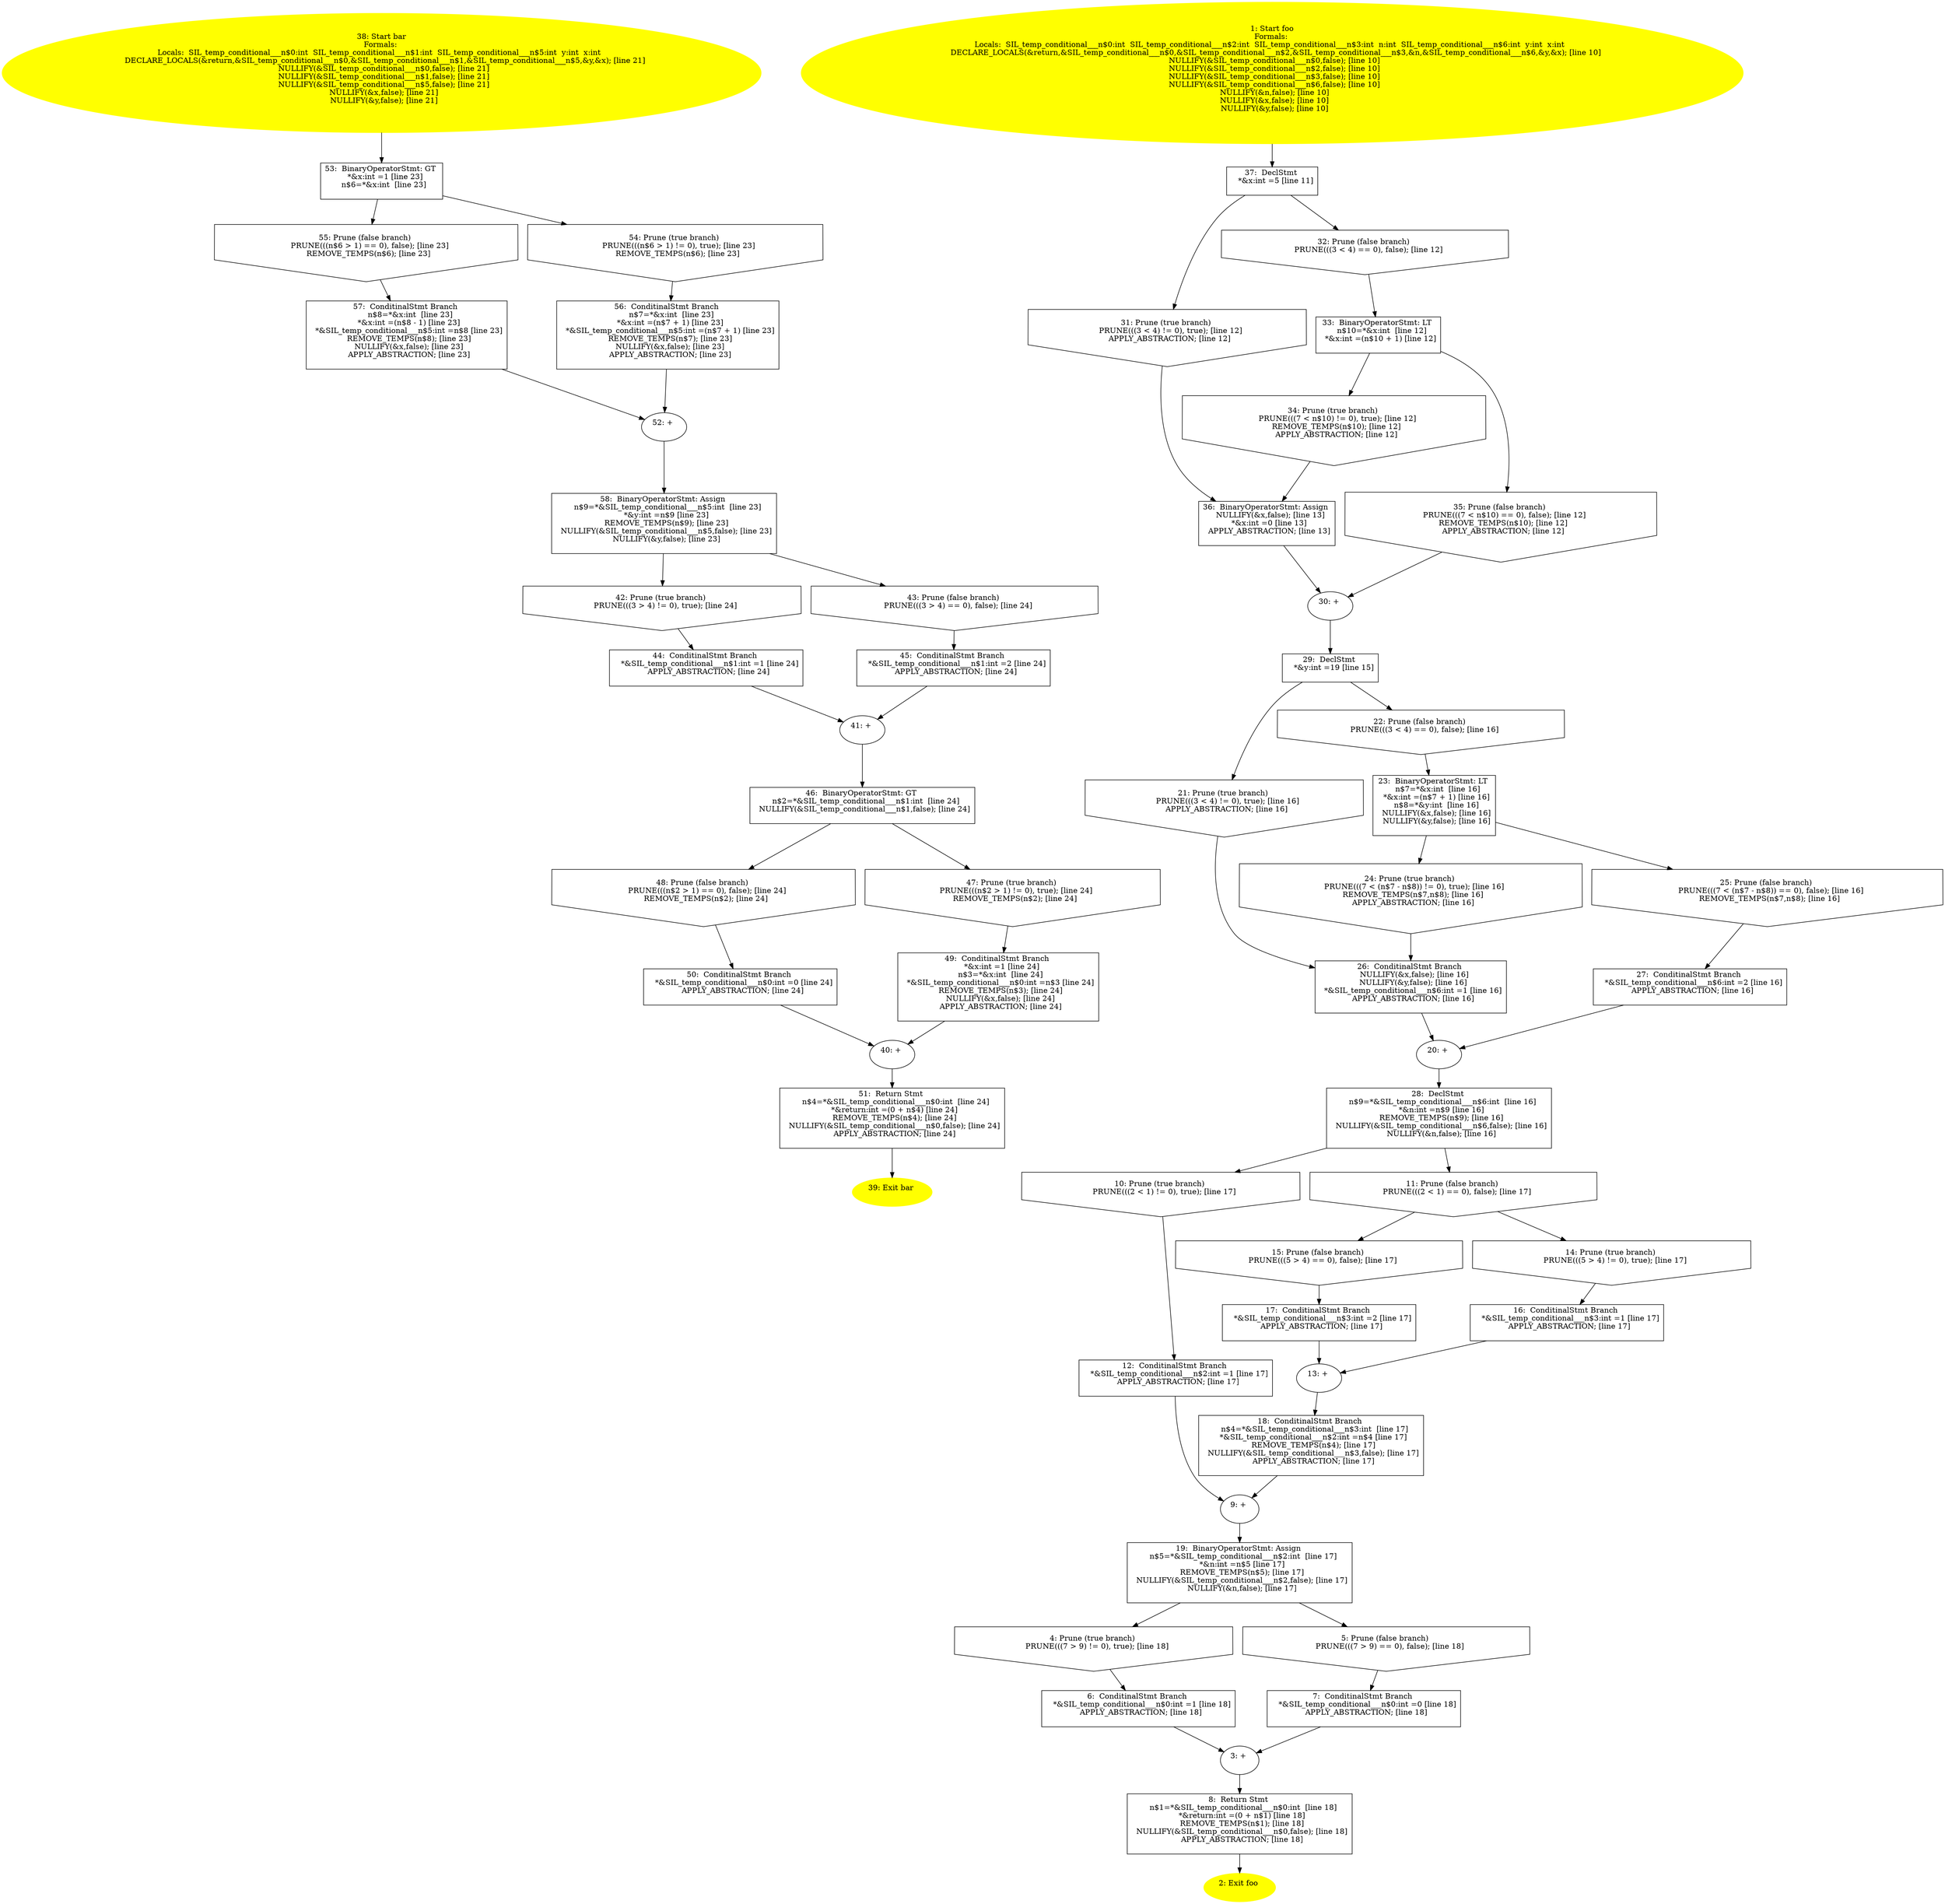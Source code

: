digraph iCFG {
58 [label="58:  BinaryOperatorStmt: Assign \n   n$9=*&SIL_temp_conditional___n$5:int  [line 23]\n  *&y:int =n$9 [line 23]\n  REMOVE_TEMPS(n$9); [line 23]\n  NULLIFY(&SIL_temp_conditional___n$5,false); [line 23]\n  NULLIFY(&y,false); [line 23]\n " shape="box"]
	

	 58 -> 42 ;
	 58 -> 43 ;
57 [label="57:  ConditinalStmt Branch \n   n$8=*&x:int  [line 23]\n  *&x:int =(n$8 - 1) [line 23]\n  *&SIL_temp_conditional___n$5:int =n$8 [line 23]\n  REMOVE_TEMPS(n$8); [line 23]\n  NULLIFY(&x,false); [line 23]\n  APPLY_ABSTRACTION; [line 23]\n " shape="box"]
	

	 57 -> 52 ;
56 [label="56:  ConditinalStmt Branch \n   n$7=*&x:int  [line 23]\n  *&x:int =(n$7 + 1) [line 23]\n  *&SIL_temp_conditional___n$5:int =(n$7 + 1) [line 23]\n  REMOVE_TEMPS(n$7); [line 23]\n  NULLIFY(&x,false); [line 23]\n  APPLY_ABSTRACTION; [line 23]\n " shape="box"]
	

	 56 -> 52 ;
55 [label="55: Prune (false branch) \n   PRUNE(((n$6 > 1) == 0), false); [line 23]\n  REMOVE_TEMPS(n$6); [line 23]\n " shape="invhouse"]
	

	 55 -> 57 ;
54 [label="54: Prune (true branch) \n   PRUNE(((n$6 > 1) != 0), true); [line 23]\n  REMOVE_TEMPS(n$6); [line 23]\n " shape="invhouse"]
	

	 54 -> 56 ;
53 [label="53:  BinaryOperatorStmt: GT \n   *&x:int =1 [line 23]\n  n$6=*&x:int  [line 23]\n " shape="box"]
	

	 53 -> 54 ;
	 53 -> 55 ;
52 [label="52: + \n  " ]
	

	 52 -> 58 ;
51 [label="51:  Return Stmt \n   n$4=*&SIL_temp_conditional___n$0:int  [line 24]\n  *&return:int =(0 + n$4) [line 24]\n  REMOVE_TEMPS(n$4); [line 24]\n  NULLIFY(&SIL_temp_conditional___n$0,false); [line 24]\n  APPLY_ABSTRACTION; [line 24]\n " shape="box"]
	

	 51 -> 39 ;
50 [label="50:  ConditinalStmt Branch \n   *&SIL_temp_conditional___n$0:int =0 [line 24]\n  APPLY_ABSTRACTION; [line 24]\n " shape="box"]
	

	 50 -> 40 ;
49 [label="49:  ConditinalStmt Branch \n   *&x:int =1 [line 24]\n  n$3=*&x:int  [line 24]\n  *&SIL_temp_conditional___n$0:int =n$3 [line 24]\n  REMOVE_TEMPS(n$3); [line 24]\n  NULLIFY(&x,false); [line 24]\n  APPLY_ABSTRACTION; [line 24]\n " shape="box"]
	

	 49 -> 40 ;
48 [label="48: Prune (false branch) \n   PRUNE(((n$2 > 1) == 0), false); [line 24]\n  REMOVE_TEMPS(n$2); [line 24]\n " shape="invhouse"]
	

	 48 -> 50 ;
47 [label="47: Prune (true branch) \n   PRUNE(((n$2 > 1) != 0), true); [line 24]\n  REMOVE_TEMPS(n$2); [line 24]\n " shape="invhouse"]
	

	 47 -> 49 ;
46 [label="46:  BinaryOperatorStmt: GT \n   n$2=*&SIL_temp_conditional___n$1:int  [line 24]\n  NULLIFY(&SIL_temp_conditional___n$1,false); [line 24]\n " shape="box"]
	

	 46 -> 47 ;
	 46 -> 48 ;
45 [label="45:  ConditinalStmt Branch \n   *&SIL_temp_conditional___n$1:int =2 [line 24]\n  APPLY_ABSTRACTION; [line 24]\n " shape="box"]
	

	 45 -> 41 ;
44 [label="44:  ConditinalStmt Branch \n   *&SIL_temp_conditional___n$1:int =1 [line 24]\n  APPLY_ABSTRACTION; [line 24]\n " shape="box"]
	

	 44 -> 41 ;
43 [label="43: Prune (false branch) \n   PRUNE(((3 > 4) == 0), false); [line 24]\n " shape="invhouse"]
	

	 43 -> 45 ;
42 [label="42: Prune (true branch) \n   PRUNE(((3 > 4) != 0), true); [line 24]\n " shape="invhouse"]
	

	 42 -> 44 ;
41 [label="41: + \n  " ]
	

	 41 -> 46 ;
40 [label="40: + \n  " ]
	

	 40 -> 51 ;
39 [label="39: Exit bar \n  " color=yellow style=filled]
	

38 [label="38: Start bar\nFormals: \nLocals:  SIL_temp_conditional___n$0:int  SIL_temp_conditional___n$1:int  SIL_temp_conditional___n$5:int  y:int  x:int  \n   DECLARE_LOCALS(&return,&SIL_temp_conditional___n$0,&SIL_temp_conditional___n$1,&SIL_temp_conditional___n$5,&y,&x); [line 21]\n  NULLIFY(&SIL_temp_conditional___n$0,false); [line 21]\n  NULLIFY(&SIL_temp_conditional___n$1,false); [line 21]\n  NULLIFY(&SIL_temp_conditional___n$5,false); [line 21]\n  NULLIFY(&x,false); [line 21]\n  NULLIFY(&y,false); [line 21]\n " color=yellow style=filled]
	

	 38 -> 53 ;
37 [label="37:  DeclStmt \n   *&x:int =5 [line 11]\n " shape="box"]
	

	 37 -> 31 ;
	 37 -> 32 ;
36 [label="36:  BinaryOperatorStmt: Assign \n   NULLIFY(&x,false); [line 13]\n  *&x:int =0 [line 13]\n  APPLY_ABSTRACTION; [line 13]\n " shape="box"]
	

	 36 -> 30 ;
35 [label="35: Prune (false branch) \n   PRUNE(((7 < n$10) == 0), false); [line 12]\n  REMOVE_TEMPS(n$10); [line 12]\n  APPLY_ABSTRACTION; [line 12]\n " shape="invhouse"]
	

	 35 -> 30 ;
34 [label="34: Prune (true branch) \n   PRUNE(((7 < n$10) != 0), true); [line 12]\n  REMOVE_TEMPS(n$10); [line 12]\n  APPLY_ABSTRACTION; [line 12]\n " shape="invhouse"]
	

	 34 -> 36 ;
33 [label="33:  BinaryOperatorStmt: LT \n   n$10=*&x:int  [line 12]\n  *&x:int =(n$10 + 1) [line 12]\n " shape="box"]
	

	 33 -> 34 ;
	 33 -> 35 ;
32 [label="32: Prune (false branch) \n   PRUNE(((3 < 4) == 0), false); [line 12]\n " shape="invhouse"]
	

	 32 -> 33 ;
31 [label="31: Prune (true branch) \n   PRUNE(((3 < 4) != 0), true); [line 12]\n  APPLY_ABSTRACTION; [line 12]\n " shape="invhouse"]
	

	 31 -> 36 ;
30 [label="30: + \n  " ]
	

	 30 -> 29 ;
29 [label="29:  DeclStmt \n   *&y:int =19 [line 15]\n " shape="box"]
	

	 29 -> 21 ;
	 29 -> 22 ;
28 [label="28:  DeclStmt \n   n$9=*&SIL_temp_conditional___n$6:int  [line 16]\n  *&n:int =n$9 [line 16]\n  REMOVE_TEMPS(n$9); [line 16]\n  NULLIFY(&SIL_temp_conditional___n$6,false); [line 16]\n  NULLIFY(&n,false); [line 16]\n " shape="box"]
	

	 28 -> 10 ;
	 28 -> 11 ;
27 [label="27:  ConditinalStmt Branch \n   *&SIL_temp_conditional___n$6:int =2 [line 16]\n  APPLY_ABSTRACTION; [line 16]\n " shape="box"]
	

	 27 -> 20 ;
26 [label="26:  ConditinalStmt Branch \n   NULLIFY(&x,false); [line 16]\n  NULLIFY(&y,false); [line 16]\n  *&SIL_temp_conditional___n$6:int =1 [line 16]\n  APPLY_ABSTRACTION; [line 16]\n " shape="box"]
	

	 26 -> 20 ;
25 [label="25: Prune (false branch) \n   PRUNE(((7 < (n$7 - n$8)) == 0), false); [line 16]\n  REMOVE_TEMPS(n$7,n$8); [line 16]\n " shape="invhouse"]
	

	 25 -> 27 ;
24 [label="24: Prune (true branch) \n   PRUNE(((7 < (n$7 - n$8)) != 0), true); [line 16]\n  REMOVE_TEMPS(n$7,n$8); [line 16]\n  APPLY_ABSTRACTION; [line 16]\n " shape="invhouse"]
	

	 24 -> 26 ;
23 [label="23:  BinaryOperatorStmt: LT \n   n$7=*&x:int  [line 16]\n  *&x:int =(n$7 + 1) [line 16]\n  n$8=*&y:int  [line 16]\n  NULLIFY(&x,false); [line 16]\n  NULLIFY(&y,false); [line 16]\n " shape="box"]
	

	 23 -> 24 ;
	 23 -> 25 ;
22 [label="22: Prune (false branch) \n   PRUNE(((3 < 4) == 0), false); [line 16]\n " shape="invhouse"]
	

	 22 -> 23 ;
21 [label="21: Prune (true branch) \n   PRUNE(((3 < 4) != 0), true); [line 16]\n  APPLY_ABSTRACTION; [line 16]\n " shape="invhouse"]
	

	 21 -> 26 ;
20 [label="20: + \n  " ]
	

	 20 -> 28 ;
19 [label="19:  BinaryOperatorStmt: Assign \n   n$5=*&SIL_temp_conditional___n$2:int  [line 17]\n  *&n:int =n$5 [line 17]\n  REMOVE_TEMPS(n$5); [line 17]\n  NULLIFY(&SIL_temp_conditional___n$2,false); [line 17]\n  NULLIFY(&n,false); [line 17]\n " shape="box"]
	

	 19 -> 4 ;
	 19 -> 5 ;
18 [label="18:  ConditinalStmt Branch \n   n$4=*&SIL_temp_conditional___n$3:int  [line 17]\n  *&SIL_temp_conditional___n$2:int =n$4 [line 17]\n  REMOVE_TEMPS(n$4); [line 17]\n  NULLIFY(&SIL_temp_conditional___n$3,false); [line 17]\n  APPLY_ABSTRACTION; [line 17]\n " shape="box"]
	

	 18 -> 9 ;
17 [label="17:  ConditinalStmt Branch \n   *&SIL_temp_conditional___n$3:int =2 [line 17]\n  APPLY_ABSTRACTION; [line 17]\n " shape="box"]
	

	 17 -> 13 ;
16 [label="16:  ConditinalStmt Branch \n   *&SIL_temp_conditional___n$3:int =1 [line 17]\n  APPLY_ABSTRACTION; [line 17]\n " shape="box"]
	

	 16 -> 13 ;
15 [label="15: Prune (false branch) \n   PRUNE(((5 > 4) == 0), false); [line 17]\n " shape="invhouse"]
	

	 15 -> 17 ;
14 [label="14: Prune (true branch) \n   PRUNE(((5 > 4) != 0), true); [line 17]\n " shape="invhouse"]
	

	 14 -> 16 ;
13 [label="13: + \n  " ]
	

	 13 -> 18 ;
12 [label="12:  ConditinalStmt Branch \n   *&SIL_temp_conditional___n$2:int =1 [line 17]\n  APPLY_ABSTRACTION; [line 17]\n " shape="box"]
	

	 12 -> 9 ;
11 [label="11: Prune (false branch) \n   PRUNE(((2 < 1) == 0), false); [line 17]\n " shape="invhouse"]
	

	 11 -> 14 ;
	 11 -> 15 ;
10 [label="10: Prune (true branch) \n   PRUNE(((2 < 1) != 0), true); [line 17]\n " shape="invhouse"]
	

	 10 -> 12 ;
9 [label="9: + \n  " ]
	

	 9 -> 19 ;
8 [label="8:  Return Stmt \n   n$1=*&SIL_temp_conditional___n$0:int  [line 18]\n  *&return:int =(0 + n$1) [line 18]\n  REMOVE_TEMPS(n$1); [line 18]\n  NULLIFY(&SIL_temp_conditional___n$0,false); [line 18]\n  APPLY_ABSTRACTION; [line 18]\n " shape="box"]
	

	 8 -> 2 ;
7 [label="7:  ConditinalStmt Branch \n   *&SIL_temp_conditional___n$0:int =0 [line 18]\n  APPLY_ABSTRACTION; [line 18]\n " shape="box"]
	

	 7 -> 3 ;
6 [label="6:  ConditinalStmt Branch \n   *&SIL_temp_conditional___n$0:int =1 [line 18]\n  APPLY_ABSTRACTION; [line 18]\n " shape="box"]
	

	 6 -> 3 ;
5 [label="5: Prune (false branch) \n   PRUNE(((7 > 9) == 0), false); [line 18]\n " shape="invhouse"]
	

	 5 -> 7 ;
4 [label="4: Prune (true branch) \n   PRUNE(((7 > 9) != 0), true); [line 18]\n " shape="invhouse"]
	

	 4 -> 6 ;
3 [label="3: + \n  " ]
	

	 3 -> 8 ;
2 [label="2: Exit foo \n  " color=yellow style=filled]
	

1 [label="1: Start foo\nFormals: \nLocals:  SIL_temp_conditional___n$0:int  SIL_temp_conditional___n$2:int  SIL_temp_conditional___n$3:int  n:int  SIL_temp_conditional___n$6:int  y:int  x:int  \n   DECLARE_LOCALS(&return,&SIL_temp_conditional___n$0,&SIL_temp_conditional___n$2,&SIL_temp_conditional___n$3,&n,&SIL_temp_conditional___n$6,&y,&x); [line 10]\n  NULLIFY(&SIL_temp_conditional___n$0,false); [line 10]\n  NULLIFY(&SIL_temp_conditional___n$2,false); [line 10]\n  NULLIFY(&SIL_temp_conditional___n$3,false); [line 10]\n  NULLIFY(&SIL_temp_conditional___n$6,false); [line 10]\n  NULLIFY(&n,false); [line 10]\n  NULLIFY(&x,false); [line 10]\n  NULLIFY(&y,false); [line 10]\n " color=yellow style=filled]
	

	 1 -> 37 ;
}
